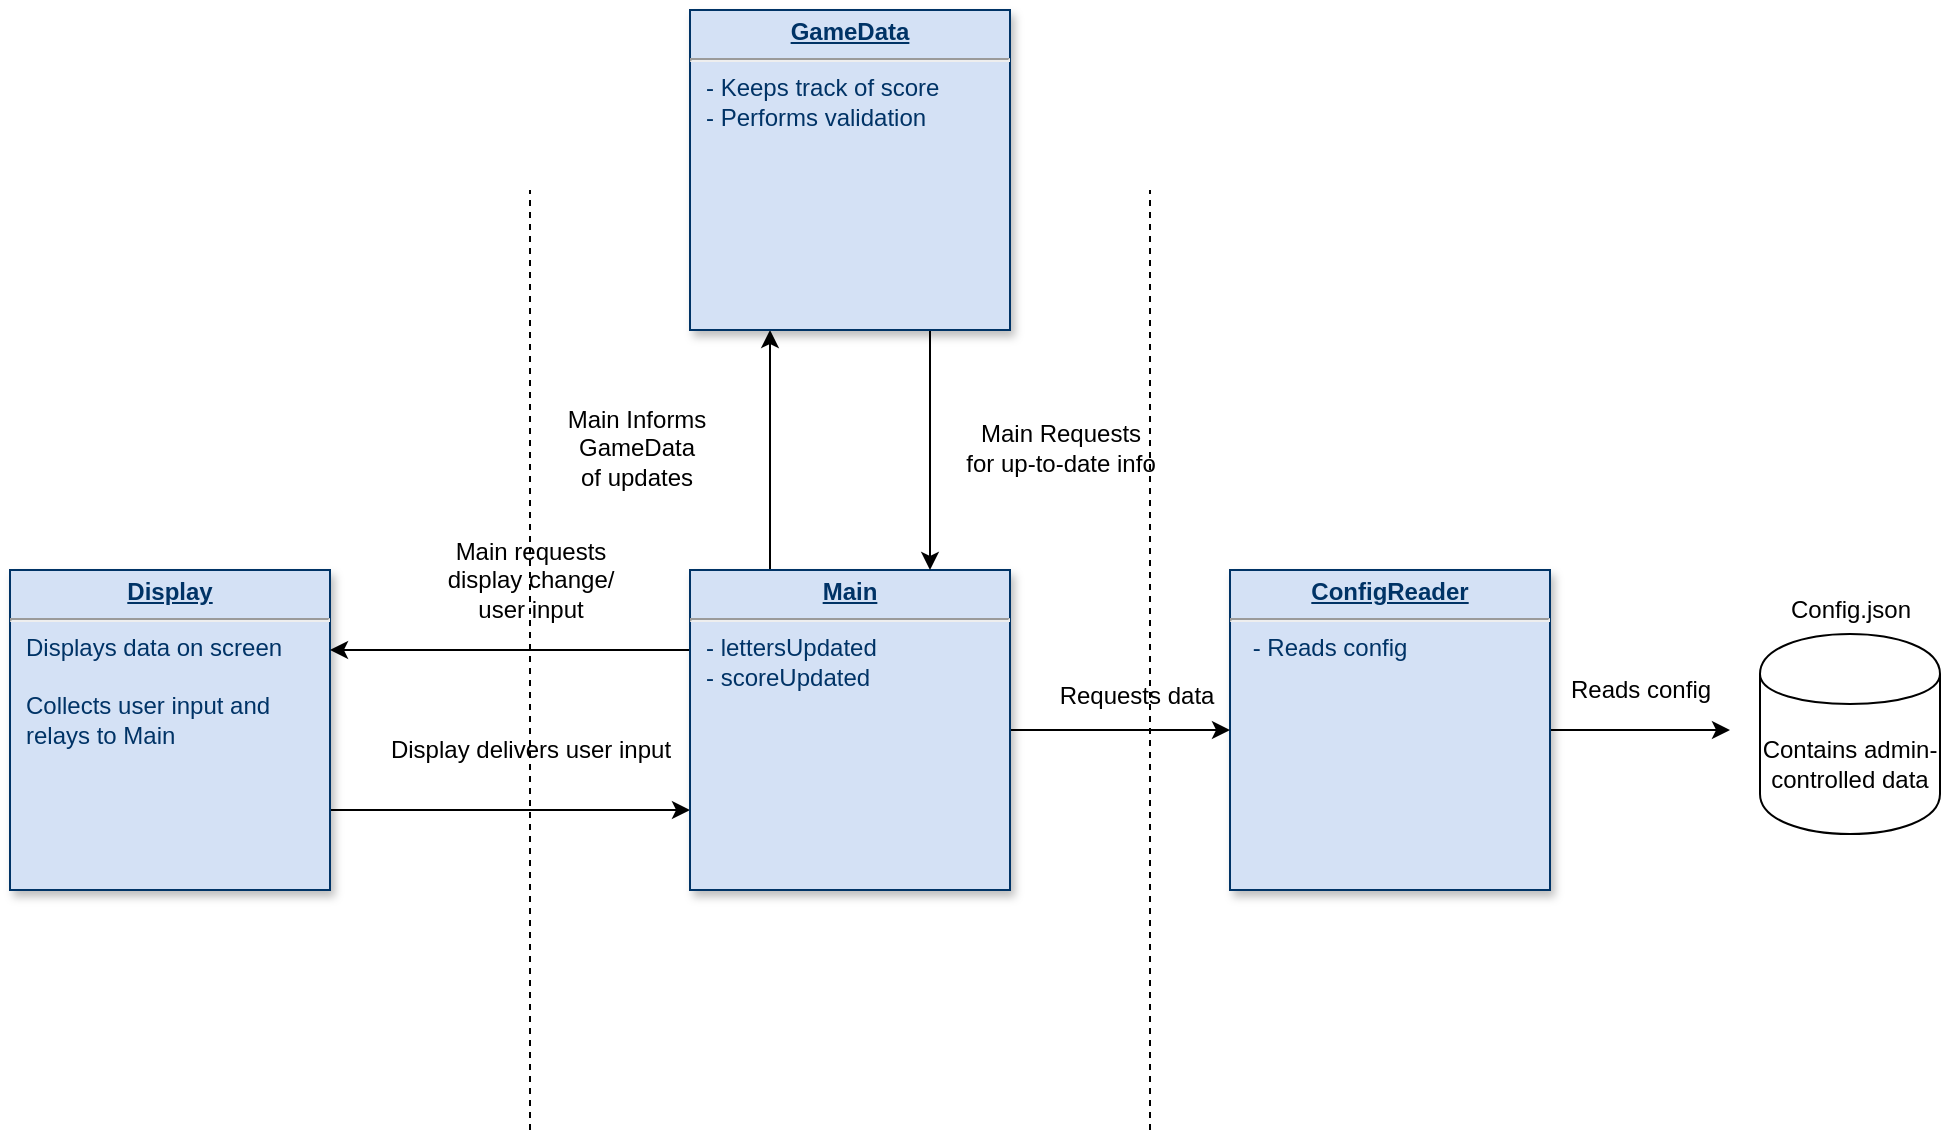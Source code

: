 <mxfile version="12.5.8" type="device"><diagram name="Page-1" id="efa7a0a1-bf9b-a30e-e6df-94a7791c09e9"><mxGraphModel dx="1422" dy="762" grid="1" gridSize="10" guides="1" tooltips="1" connect="1" arrows="1" fold="1" page="1" pageScale="1" pageWidth="1169" pageHeight="827" background="#ffffff" math="0" shadow="0"><root><mxCell id="0"/><mxCell id="1" parent="0"/><mxCell id="D8pHPxKoxJIWIuHowDx7-26" style="edgeStyle=orthogonalEdgeStyle;rounded=0;orthogonalLoop=1;jettySize=auto;html=1;exitX=1;exitY=0.75;exitDx=0;exitDy=0;entryX=0;entryY=0.75;entryDx=0;entryDy=0;" edge="1" parent="1" source="3oadZD5cKhfEtm-y4Q7r-115" target="D8pHPxKoxJIWIuHowDx7-1"><mxGeometry relative="1" as="geometry"/></mxCell><mxCell id="3oadZD5cKhfEtm-y4Q7r-115" value="&lt;p style=&quot;margin: 0px ; margin-top: 4px ; text-align: center ; text-decoration: underline&quot;&gt;&lt;strong&gt;Display&lt;/strong&gt;&lt;/p&gt;&lt;hr&gt;&lt;p style=&quot;margin: 0px ; margin-left: 8px&quot;&gt;Displays data on screen&lt;/p&gt;&lt;p style=&quot;margin: 0px ; margin-left: 8px&quot;&gt;&lt;br&gt;&lt;/p&gt;&lt;p style=&quot;margin: 0px ; margin-left: 8px&quot;&gt;Collects user input and&lt;/p&gt;&lt;p style=&quot;margin: 0px ; margin-left: 8px&quot;&gt;relays to Main&lt;/p&gt;" style="verticalAlign=top;align=left;overflow=fill;fontSize=12;fontFamily=Helvetica;html=1;strokeColor=#003366;shadow=1;fillColor=#D4E1F5;fontColor=#003366" parent="1" vertex="1"><mxGeometry x="150.0" y="310.0" width="160" height="160" as="geometry"/></mxCell><mxCell id="D8pHPxKoxJIWIuHowDx7-6" style="edgeStyle=orthogonalEdgeStyle;rounded=0;orthogonalLoop=1;jettySize=auto;html=1;exitX=1;exitY=0.5;exitDx=0;exitDy=0;" edge="1" parent="1" source="3oadZD5cKhfEtm-y4Q7r-117"><mxGeometry relative="1" as="geometry"><mxPoint x="1010" y="390" as="targetPoint"/></mxGeometry></mxCell><mxCell id="3oadZD5cKhfEtm-y4Q7r-117" value="&lt;p style=&quot;margin: 0px ; margin-top: 4px ; text-align: center ; text-decoration: underline&quot;&gt;&lt;strong&gt;ConfigReader&lt;/strong&gt;&lt;/p&gt;&lt;hr&gt;&lt;p style=&quot;margin: 0px ; margin-left: 8px&quot;&gt;&amp;nbsp;- Reads config&lt;/p&gt;" style="verticalAlign=top;align=left;overflow=fill;fontSize=12;fontFamily=Helvetica;html=1;strokeColor=#003366;shadow=1;fillColor=#D4E1F5;fontColor=#003366" parent="1" vertex="1"><mxGeometry x="760" y="310.0" width="160" height="160" as="geometry"/></mxCell><mxCell id="3oadZD5cKhfEtm-y4Q7r-125" value="" style="endArrow=none;dashed=1;html=1;" parent="1" edge="1"><mxGeometry width="50" height="50" relative="1" as="geometry"><mxPoint x="410" y="590" as="sourcePoint"/><mxPoint x="410" y="120" as="targetPoint"/></mxGeometry></mxCell><mxCell id="3oadZD5cKhfEtm-y4Q7r-126" value="" style="endArrow=none;dashed=1;html=1;" parent="1" edge="1"><mxGeometry width="50" height="50" relative="1" as="geometry"><mxPoint x="720" y="590" as="sourcePoint"/><mxPoint x="720" y="120" as="targetPoint"/></mxGeometry></mxCell><mxCell id="D8pHPxKoxJIWIuHowDx7-5" style="edgeStyle=orthogonalEdgeStyle;rounded=0;orthogonalLoop=1;jettySize=auto;html=1;exitX=1;exitY=0.5;exitDx=0;exitDy=0;entryX=0;entryY=0.5;entryDx=0;entryDy=0;" edge="1" parent="1" source="D8pHPxKoxJIWIuHowDx7-1" target="3oadZD5cKhfEtm-y4Q7r-117"><mxGeometry relative="1" as="geometry"/></mxCell><mxCell id="D8pHPxKoxJIWIuHowDx7-15" style="edgeStyle=orthogonalEdgeStyle;rounded=0;orthogonalLoop=1;jettySize=auto;html=1;exitX=0.25;exitY=0;exitDx=0;exitDy=0;entryX=0.25;entryY=1;entryDx=0;entryDy=0;" edge="1" parent="1" source="D8pHPxKoxJIWIuHowDx7-1" target="D8pHPxKoxJIWIuHowDx7-11"><mxGeometry relative="1" as="geometry"/></mxCell><mxCell id="D8pHPxKoxJIWIuHowDx7-25" style="edgeStyle=orthogonalEdgeStyle;rounded=0;orthogonalLoop=1;jettySize=auto;html=1;exitX=0;exitY=0.25;exitDx=0;exitDy=0;entryX=1;entryY=0.25;entryDx=0;entryDy=0;" edge="1" parent="1" source="D8pHPxKoxJIWIuHowDx7-1" target="3oadZD5cKhfEtm-y4Q7r-115"><mxGeometry relative="1" as="geometry"/></mxCell><mxCell id="D8pHPxKoxJIWIuHowDx7-1" value="&lt;p style=&quot;margin: 0px ; margin-top: 4px ; text-align: center ; text-decoration: underline&quot;&gt;&lt;strong&gt;Main&lt;/strong&gt;&lt;/p&gt;&lt;hr&gt;&lt;p style=&quot;margin: 0px ; margin-left: 8px&quot;&gt;&lt;span&gt;- lettersUpdated&lt;/span&gt;&lt;/p&gt;&lt;p style=&quot;margin: 0px ; margin-left: 8px&quot;&gt;&lt;span&gt;- scoreUpdated&lt;/span&gt;&lt;/p&gt;" style="verticalAlign=top;align=left;overflow=fill;fontSize=12;fontFamily=Helvetica;html=1;strokeColor=#003366;shadow=1;fillColor=#D4E1F5;fontColor=#003366" vertex="1" parent="1"><mxGeometry x="490" y="310.0" width="160" height="160" as="geometry"/></mxCell><mxCell id="D8pHPxKoxJIWIuHowDx7-7" value="Contains admin-controlled data" style="shape=cylinder;whiteSpace=wrap;html=1;boundedLbl=1;backgroundOutline=1;" vertex="1" parent="1"><mxGeometry x="1025" y="342" width="90" height="100" as="geometry"/></mxCell><mxCell id="D8pHPxKoxJIWIuHowDx7-8" value="Config.json" style="text;html=1;align=center;verticalAlign=middle;resizable=0;points=[];autosize=1;" vertex="1" parent="1"><mxGeometry x="1030" y="320" width="80" height="20" as="geometry"/></mxCell><mxCell id="D8pHPxKoxJIWIuHowDx7-9" value="Reads config" style="text;html=1;align=center;verticalAlign=middle;resizable=0;points=[];autosize=1;" vertex="1" parent="1"><mxGeometry x="920" y="360" width="90" height="20" as="geometry"/></mxCell><mxCell id="D8pHPxKoxJIWIuHowDx7-10" value="Requests data" style="text;html=1;align=center;verticalAlign=middle;resizable=0;points=[];autosize=1;" vertex="1" parent="1"><mxGeometry x="668" y="363" width="90" height="20" as="geometry"/></mxCell><mxCell id="D8pHPxKoxJIWIuHowDx7-16" style="edgeStyle=orthogonalEdgeStyle;rounded=0;orthogonalLoop=1;jettySize=auto;html=1;exitX=0.75;exitY=1;exitDx=0;exitDy=0;entryX=0.75;entryY=0;entryDx=0;entryDy=0;" edge="1" parent="1" source="D8pHPxKoxJIWIuHowDx7-11" target="D8pHPxKoxJIWIuHowDx7-1"><mxGeometry relative="1" as="geometry"/></mxCell><mxCell id="D8pHPxKoxJIWIuHowDx7-11" value="&lt;p style=&quot;margin: 0px ; margin-top: 4px ; text-align: center ; text-decoration: underline&quot;&gt;&lt;strong&gt;GameData&lt;/strong&gt;&lt;/p&gt;&lt;hr&gt;&lt;p style=&quot;margin: 0px ; margin-left: 8px&quot;&gt;&lt;span&gt;- Keeps track of score&lt;br&gt;&lt;/span&gt;&lt;/p&gt;&lt;p style=&quot;margin: 0px ; margin-left: 8px&quot;&gt;- Performs validation&lt;/p&gt;" style="verticalAlign=top;align=left;overflow=fill;fontSize=12;fontFamily=Helvetica;html=1;strokeColor=#003366;shadow=1;fillColor=#D4E1F5;fontColor=#003366" vertex="1" parent="1"><mxGeometry x="490" y="30.0" width="160" height="160" as="geometry"/></mxCell><mxCell id="D8pHPxKoxJIWIuHowDx7-19" value="Display delivers user input" style="text;html=1;align=center;verticalAlign=middle;resizable=0;points=[];autosize=1;" vertex="1" parent="1"><mxGeometry x="330" y="390" width="160" height="20" as="geometry"/></mxCell><mxCell id="D8pHPxKoxJIWIuHowDx7-20" value="Main requests &lt;br&gt;display change/&lt;br&gt;user input" style="text;html=1;align=center;verticalAlign=middle;resizable=0;points=[];autosize=1;" vertex="1" parent="1"><mxGeometry x="360" y="290" width="100" height="50" as="geometry"/></mxCell><mxCell id="D8pHPxKoxJIWIuHowDx7-22" value="Main Informs &lt;br&gt;GameData&lt;br&gt;of updates" style="text;html=1;align=center;verticalAlign=middle;resizable=0;points=[];autosize=1;" vertex="1" parent="1"><mxGeometry x="423" y="224" width="80" height="50" as="geometry"/></mxCell><mxCell id="D8pHPxKoxJIWIuHowDx7-23" value="Main Requests&lt;br&gt;for up-to-date info" style="text;html=1;align=center;verticalAlign=middle;resizable=0;points=[];autosize=1;" vertex="1" parent="1"><mxGeometry x="620" y="234" width="110" height="30" as="geometry"/></mxCell></root></mxGraphModel></diagram></mxfile>